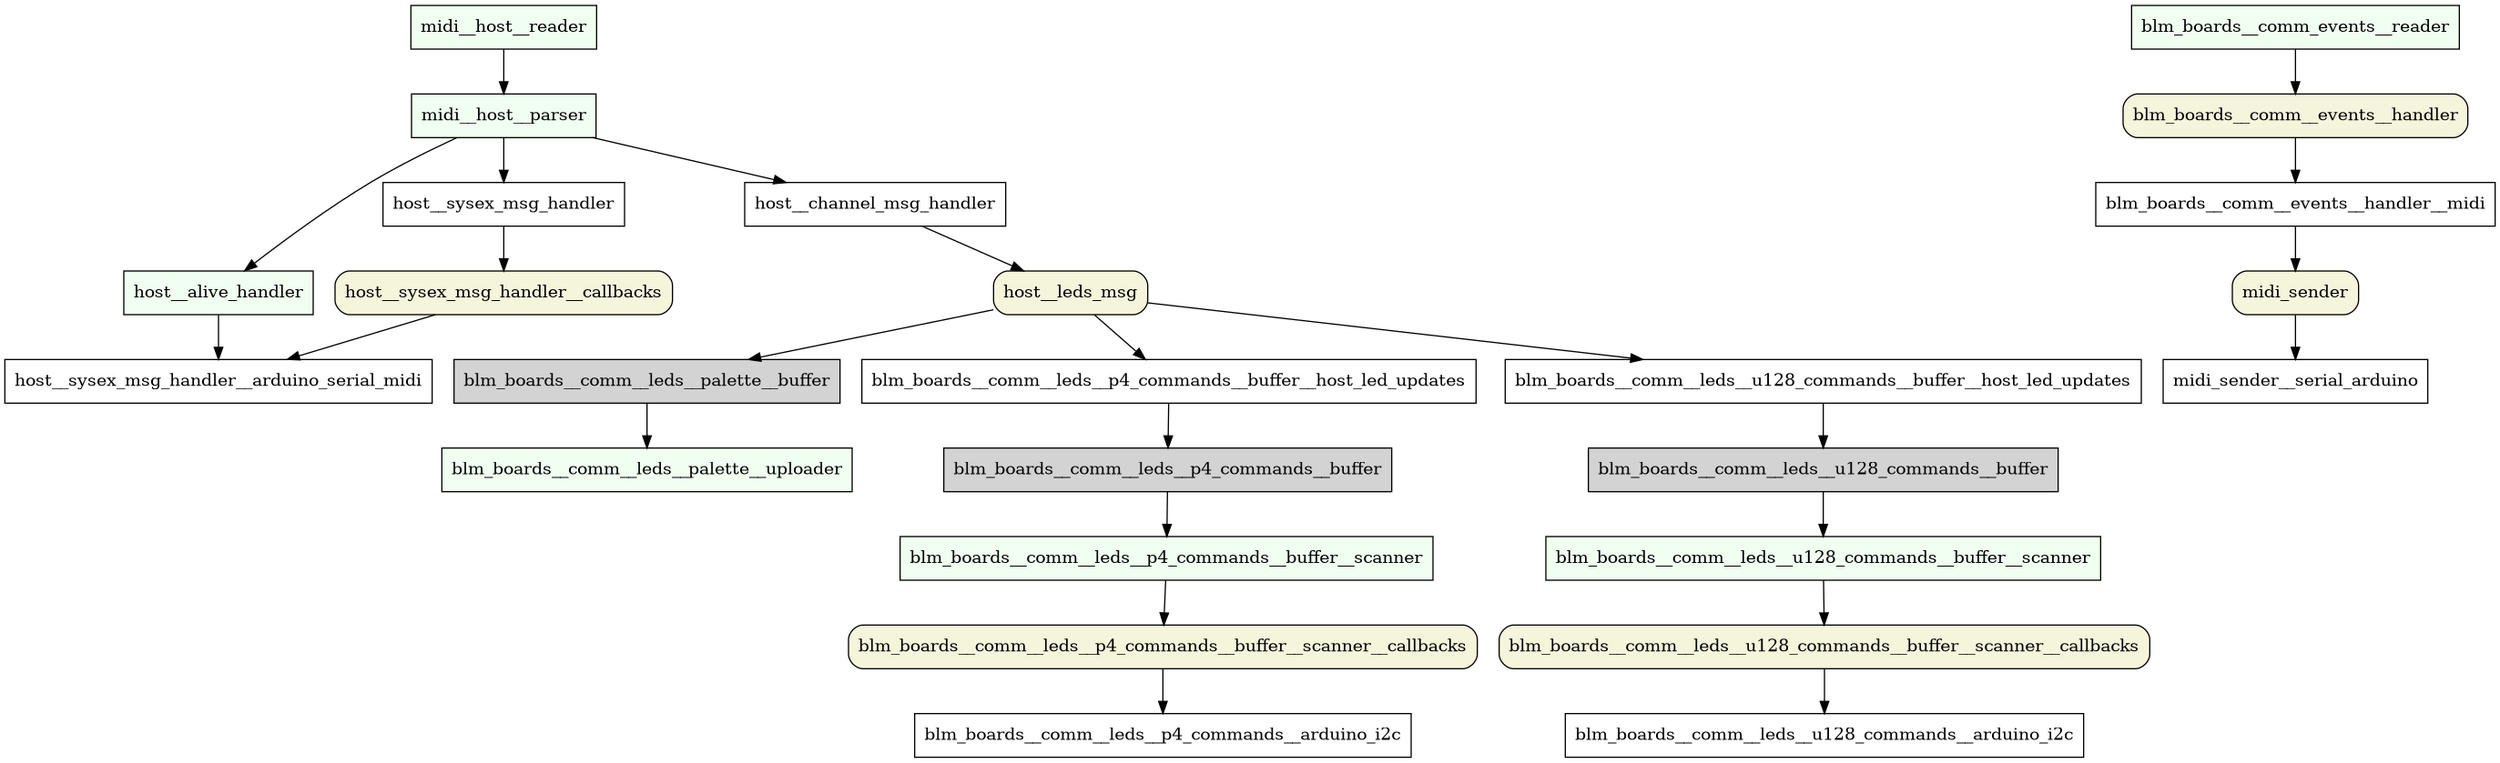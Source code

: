 @startuml
digraph g {

node  [ shape = "record" ];


# interfaces
############
host__leds_msg,
host__sysex_msg_handler__callbacks,
blm_boards__comm__leds__p4_commands__buffer__scanner__callbacks,
blm_boards__comm__leds__u128_commands__buffer__scanner__callbacks,
blm_boards__comm__events__handler,
midi_sender

[shape = "Mrecord" style="filled" fillcolor="beige" fontcolor="black"];


# threads
#########
blm_boards__comm__leds__p4_commands__buffer__scanner,
blm_boards__comm__leds__u128_commands__buffer__scanner,
midi__host__reader,
midi__host__parser,
blm_boards__comm_events__reader,
host__alive_handler,
blm_boards__comm__leds__palette__uploader

[style="filled" fillcolor="Honeydew" fontcolor="black"];


# buffers
#########
blm_boards__comm__leds__p4_commands__buffer,
blm_boards__comm__leds__u128_commands__buffer,
blm_boards__comm__leds__palette__buffer

[style = filled fontcolor="black"];


midi__host__reader
-> midi__host__parser

midi__host__parser
-> host__channel_msg_handler
-> host__leds_msg;

midi__host__parser
-> host__sysex_msg_handler
-> host__sysex_msg_handler__callbacks
-> host__sysex_msg_handler__arduino_serial_midi;

host__leds_msg
-> blm_boards__comm__leds__p4_commands__buffer__host_led_updates
-> blm_boards__comm__leds__p4_commands__buffer
-> blm_boards__comm__leds__p4_commands__buffer__scanner
-> blm_boards__comm__leds__p4_commands__buffer__scanner__callbacks
-> blm_boards__comm__leds__p4_commands__arduino_i2c;

host__leds_msg
-> blm_boards__comm__leds__u128_commands__buffer__host_led_updates
-> blm_boards__comm__leds__u128_commands__buffer
-> blm_boards__comm__leds__u128_commands__buffer__scanner
-> blm_boards__comm__leds__u128_commands__buffer__scanner__callbacks
-> blm_boards__comm__leds__u128_commands__arduino_i2c;


blm_boards__comm_events__reader
-> blm_boards__comm__events__handler
-> blm_boards__comm__events__handler__midi
-> midi_sender
-> midi_sender__serial_arduino;

midi__host__parser
-> host__alive_handler
-> host__sysex_msg_handler__arduino_serial_midi;

host__leds_msg
-> blm_boards__comm__leds__palette__buffer
-> blm_boards__comm__leds__palette__uploader;
}
@enduml
